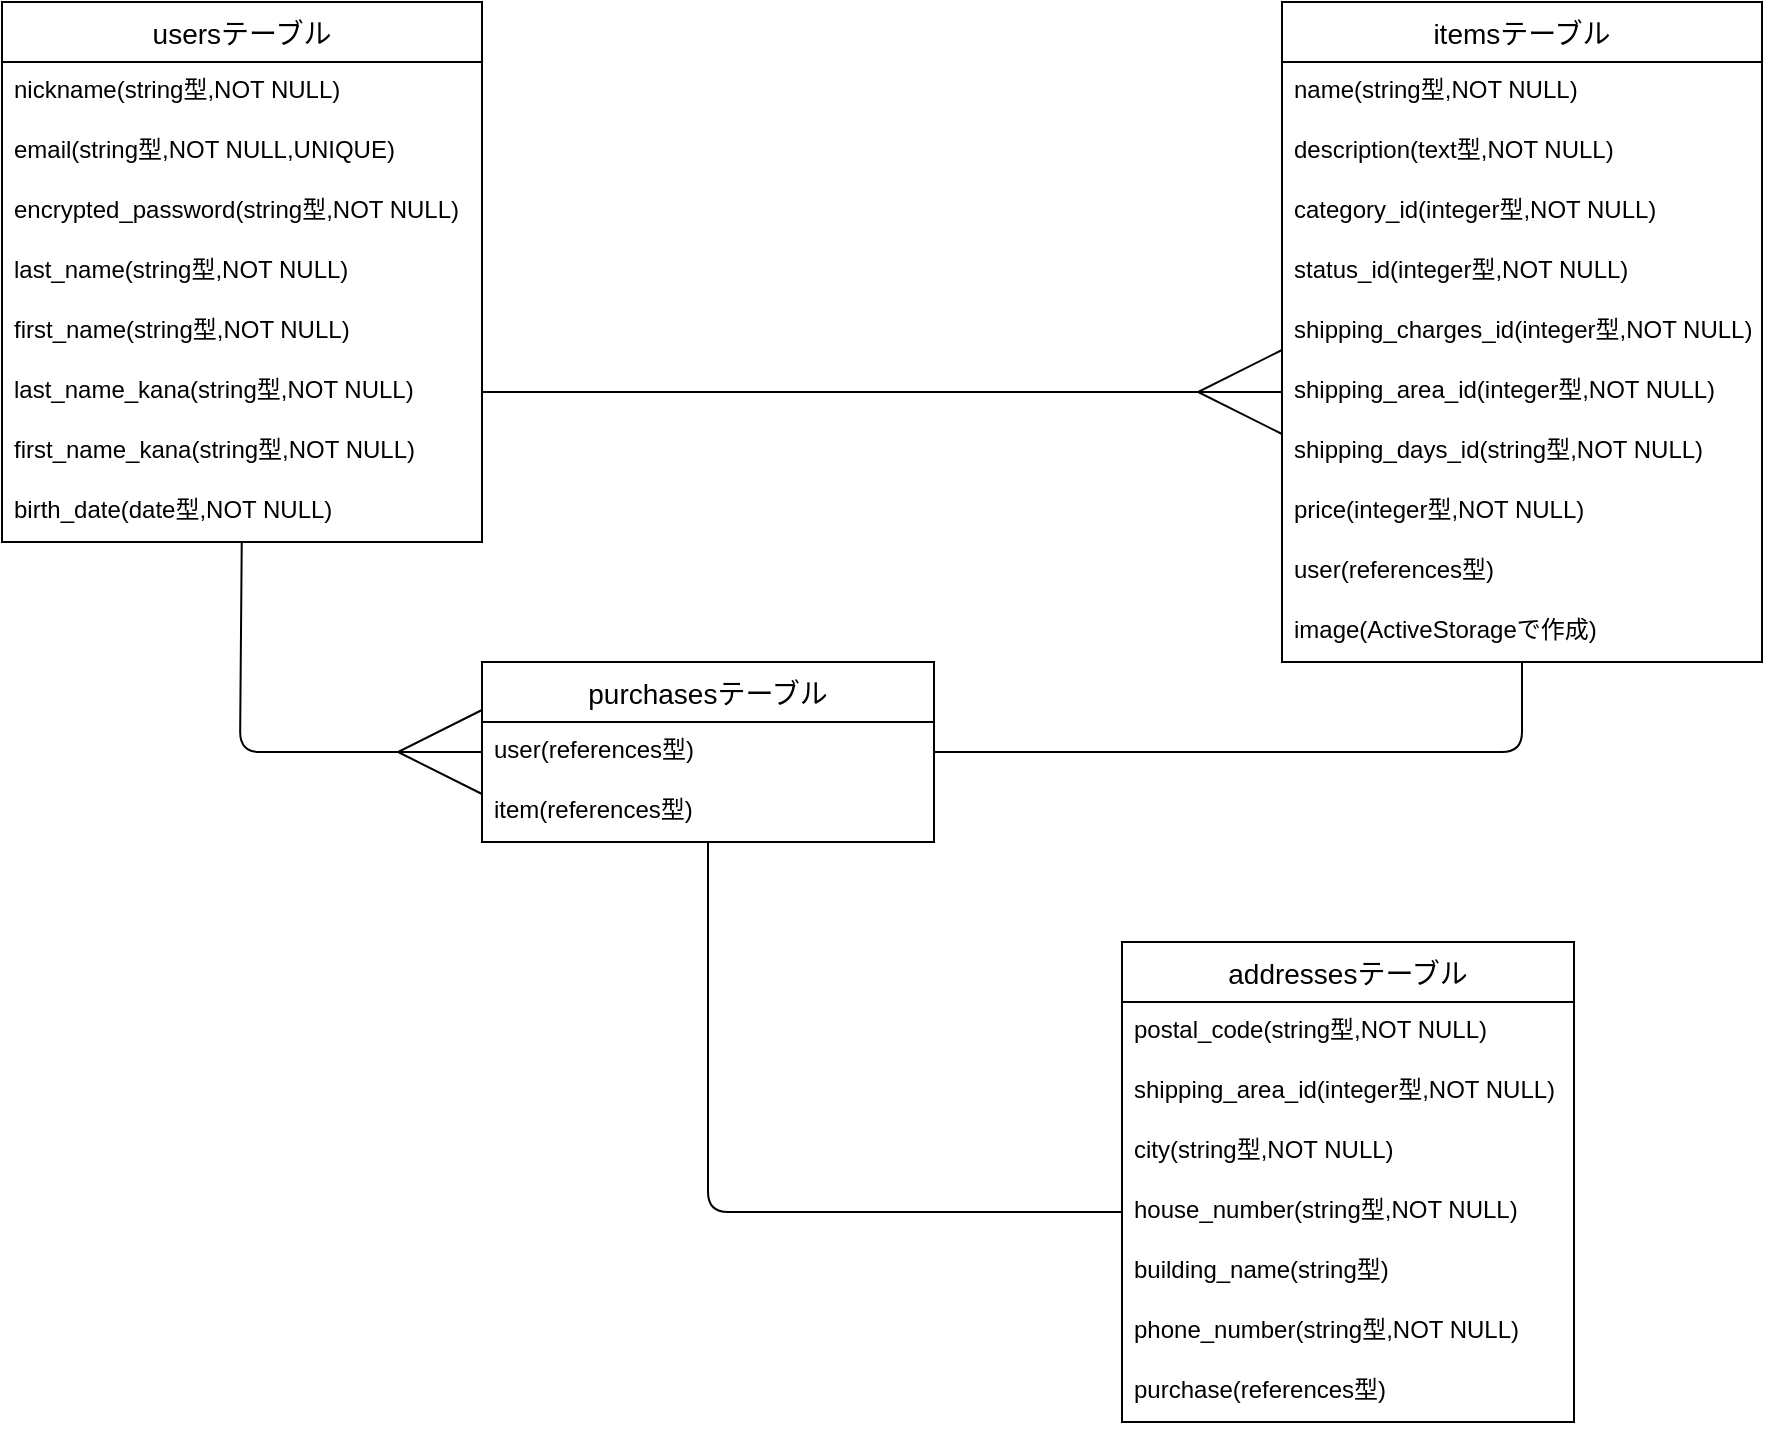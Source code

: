<mxfile>
    <diagram id="kFb58lksF8aHzTHOovRK" name="ページ1">
        <mxGraphModel dx="352" dy="583" grid="1" gridSize="10" guides="1" tooltips="1" connect="1" arrows="1" fold="1" page="1" pageScale="1" pageWidth="1169" pageHeight="827" background="none" math="0" shadow="0">
            <root>
                <mxCell id="0"/>
                <mxCell id="1" parent="0"/>
                <mxCell id="15" value="usersテーブル" style="swimlane;fontStyle=0;childLayout=stackLayout;horizontal=1;startSize=30;horizontalStack=0;resizeParent=1;resizeParentMax=0;resizeLast=0;collapsible=1;marginBottom=0;align=center;fontSize=14;" parent="1" vertex="1">
                    <mxGeometry x="80" y="70" width="240" height="270" as="geometry">
                        <mxRectangle x="20" y="100" width="70" height="26" as="alternateBounds"/>
                    </mxGeometry>
                </mxCell>
                <mxCell id="16" value="nickname(string型,NOT NULL)" style="text;strokeColor=none;fillColor=none;spacingLeft=4;spacingRight=4;overflow=hidden;rotatable=0;points=[[0,0.5],[1,0.5]];portConstraint=eastwest;fontSize=12;" parent="15" vertex="1">
                    <mxGeometry y="30" width="240" height="30" as="geometry"/>
                </mxCell>
                <mxCell id="17" value="email(string型,NOT NULL,UNIQUE)" style="text;strokeColor=none;fillColor=none;spacingLeft=4;spacingRight=4;overflow=hidden;rotatable=0;points=[[0,0.5],[1,0.5]];portConstraint=eastwest;fontSize=12;" parent="15" vertex="1">
                    <mxGeometry y="60" width="240" height="30" as="geometry"/>
                </mxCell>
                <object label="encrypted_password(string型,NOT NULL)" item4="" id="18">
                    <mxCell style="text;strokeColor=none;fillColor=none;spacingLeft=4;spacingRight=4;overflow=hidden;rotatable=0;points=[[0,0.5],[1,0.5]];portConstraint=eastwest;fontSize=12;direction=east;" parent="15" vertex="1">
                        <mxGeometry y="90" width="240" height="30" as="geometry"/>
                    </mxCell>
                </object>
                <mxCell id="19" value="last_name(string型,NOT NULL)" style="text;strokeColor=none;fillColor=none;spacingLeft=4;spacingRight=4;overflow=hidden;rotatable=0;points=[[0,0.5],[1,0.5]];portConstraint=eastwest;fontSize=12;" parent="15" vertex="1">
                    <mxGeometry y="120" width="240" height="30" as="geometry"/>
                </mxCell>
                <mxCell id="21" value="first_name(string型,NOT NULL)" style="text;strokeColor=none;fillColor=none;spacingLeft=4;spacingRight=4;overflow=hidden;rotatable=0;points=[[0,0.5],[1,0.5]];portConstraint=eastwest;fontSize=12;" parent="15" vertex="1">
                    <mxGeometry y="150" width="240" height="30" as="geometry"/>
                </mxCell>
                <mxCell id="22" value="last_name_kana(string型,NOT NULL)" style="text;strokeColor=none;fillColor=none;spacingLeft=4;spacingRight=4;overflow=hidden;rotatable=0;points=[[0,0.5],[1,0.5]];portConstraint=eastwest;fontSize=12;" parent="15" vertex="1">
                    <mxGeometry y="180" width="240" height="30" as="geometry"/>
                </mxCell>
                <mxCell id="23" value="first_name_kana(string型,NOT NULL)" style="text;strokeColor=none;fillColor=none;spacingLeft=4;spacingRight=4;overflow=hidden;rotatable=0;points=[[0,0.5],[1,0.5]];portConstraint=eastwest;fontSize=12;" parent="15" vertex="1">
                    <mxGeometry y="210" width="240" height="30" as="geometry"/>
                </mxCell>
                <mxCell id="24" value="birth_date(date型,NOT NULL)" style="text;strokeColor=none;fillColor=none;spacingLeft=4;spacingRight=4;overflow=hidden;rotatable=0;points=[[0,0.5],[1,0.5]];portConstraint=eastwest;fontSize=12;" parent="15" vertex="1">
                    <mxGeometry y="240" width="240" height="30" as="geometry"/>
                </mxCell>
                <mxCell id="28" value="itemsテーブル" style="swimlane;fontStyle=0;childLayout=stackLayout;horizontal=1;startSize=30;horizontalStack=0;resizeParent=1;resizeParentMax=0;resizeLast=0;collapsible=1;marginBottom=0;align=center;fontSize=14;" parent="1" vertex="1">
                    <mxGeometry x="720" y="70" width="240" height="330" as="geometry">
                        <mxRectangle x="20" y="100" width="70" height="26" as="alternateBounds"/>
                    </mxGeometry>
                </mxCell>
                <mxCell id="30" value="name(string型,NOT NULL)" style="text;strokeColor=none;fillColor=none;spacingLeft=4;spacingRight=4;overflow=hidden;rotatable=0;points=[[0,0.5],[1,0.5]];portConstraint=eastwest;fontSize=12;" parent="28" vertex="1">
                    <mxGeometry y="30" width="240" height="30" as="geometry"/>
                </mxCell>
                <object label="description(text型,NOT NULL)" item4="" id="31">
                    <mxCell style="text;strokeColor=none;fillColor=none;spacingLeft=4;spacingRight=4;overflow=hidden;rotatable=0;points=[[0,0.5],[1,0.5]];portConstraint=eastwest;fontSize=12;direction=east;" parent="28" vertex="1">
                        <mxGeometry y="60" width="240" height="30" as="geometry"/>
                    </mxCell>
                </object>
                <mxCell id="32" value="category_id(integer型,NOT NULL)" style="text;strokeColor=none;fillColor=none;spacingLeft=4;spacingRight=4;overflow=hidden;rotatable=0;points=[[0,0.5],[1,0.5]];portConstraint=eastwest;fontSize=12;" parent="28" vertex="1">
                    <mxGeometry y="90" width="240" height="30" as="geometry"/>
                </mxCell>
                <mxCell id="33" value="status_id(integer型,NOT NULL)" style="text;strokeColor=none;fillColor=none;spacingLeft=4;spacingRight=4;overflow=hidden;rotatable=0;points=[[0,0.5],[1,0.5]];portConstraint=eastwest;fontSize=12;" parent="28" vertex="1">
                    <mxGeometry y="120" width="240" height="30" as="geometry"/>
                </mxCell>
                <mxCell id="34" value="shipping_charges_id(integer型,NOT NULL)" style="text;strokeColor=none;fillColor=none;spacingLeft=4;spacingRight=4;overflow=hidden;rotatable=0;points=[[0,0.5],[1,0.5]];portConstraint=eastwest;fontSize=12;" parent="28" vertex="1">
                    <mxGeometry y="150" width="240" height="30" as="geometry"/>
                </mxCell>
                <mxCell id="35" value="shipping_area_id(integer型,NOT NULL)" style="text;strokeColor=none;fillColor=none;spacingLeft=4;spacingRight=4;overflow=hidden;rotatable=0;points=[[0,0.5],[1,0.5]];portConstraint=eastwest;fontSize=12;" parent="28" vertex="1">
                    <mxGeometry y="180" width="240" height="30" as="geometry"/>
                </mxCell>
                <mxCell id="36" value="shipping_days_id(string型,NOT NULL)" style="text;strokeColor=none;fillColor=none;spacingLeft=4;spacingRight=4;overflow=hidden;rotatable=0;points=[[0,0.5],[1,0.5]];portConstraint=eastwest;fontSize=12;" parent="28" vertex="1">
                    <mxGeometry y="210" width="240" height="30" as="geometry"/>
                </mxCell>
                <mxCell id="40" value="price(integer型,NOT NULL)" style="text;strokeColor=none;fillColor=none;spacingLeft=4;spacingRight=4;overflow=hidden;rotatable=0;points=[[0,0.5],[1,0.5]];portConstraint=eastwest;fontSize=12;labelBackgroundColor=none;" parent="28" vertex="1">
                    <mxGeometry y="240" width="240" height="30" as="geometry"/>
                </mxCell>
                <mxCell id="39" value="user(references型)" style="text;strokeColor=none;fillColor=none;spacingLeft=4;spacingRight=4;overflow=hidden;rotatable=0;points=[[0,0.5],[1,0.5]];portConstraint=eastwest;fontSize=12;labelBackgroundColor=none;" parent="28" vertex="1">
                    <mxGeometry y="270" width="240" height="30" as="geometry"/>
                </mxCell>
                <mxCell id="29" value="image(ActiveStorageで作成)" style="text;strokeColor=none;fillColor=none;spacingLeft=4;spacingRight=4;overflow=hidden;rotatable=0;points=[[0,0.5],[1,0.5]];portConstraint=eastwest;fontSize=12;" parent="28" vertex="1">
                    <mxGeometry y="300" width="240" height="30" as="geometry"/>
                </mxCell>
                <mxCell id="41" value="" style="fontSize=12;html=1;endArrow=ERmany;exitX=1;exitY=0.5;exitDx=0;exitDy=0;entryX=0;entryY=0.5;entryDx=0;entryDy=0;strokeWidth=1;jumpSize=5;endSize=40;" parent="1" source="22" target="35" edge="1">
                    <mxGeometry width="100" height="100" relative="1" as="geometry">
                        <mxPoint x="390" y="630" as="sourcePoint"/>
                        <mxPoint x="314" y="607" as="targetPoint"/>
                    </mxGeometry>
                </mxCell>
                <mxCell id="42" value="purchasesテーブル" style="swimlane;fontStyle=0;childLayout=stackLayout;horizontal=1;startSize=30;horizontalStack=0;resizeParent=1;resizeParentMax=0;resizeLast=0;collapsible=1;marginBottom=0;align=center;fontSize=14;" parent="1" vertex="1">
                    <mxGeometry x="320" y="400" width="226" height="90" as="geometry">
                        <mxRectangle x="20" y="100" width="70" height="26" as="alternateBounds"/>
                    </mxGeometry>
                </mxCell>
                <mxCell id="52" value="user(references型)" style="text;strokeColor=none;fillColor=none;spacingLeft=4;spacingRight=4;overflow=hidden;rotatable=0;points=[[0,0.5],[1,0.5]];portConstraint=eastwest;fontSize=12;" parent="42" vertex="1">
                    <mxGeometry y="30" width="226" height="30" as="geometry"/>
                </mxCell>
                <mxCell id="72" value="item(references型)" style="text;strokeColor=none;fillColor=none;spacingLeft=4;spacingRight=4;overflow=hidden;rotatable=0;points=[[0,0.5],[1,0.5]];portConstraint=eastwest;fontSize=12;" parent="42" vertex="1">
                    <mxGeometry y="60" width="226" height="30" as="geometry"/>
                </mxCell>
                <mxCell id="73" value="addressesテーブル" style="swimlane;fontStyle=0;childLayout=stackLayout;horizontal=1;startSize=30;horizontalStack=0;resizeParent=1;resizeParentMax=0;resizeLast=0;collapsible=1;marginBottom=0;align=center;fontSize=14;" parent="1" vertex="1">
                    <mxGeometry x="640" y="540" width="226" height="240" as="geometry">
                        <mxRectangle x="20" y="100" width="70" height="26" as="alternateBounds"/>
                    </mxGeometry>
                </mxCell>
                <mxCell id="78" value="postal_code(string型,NOT NULL)" style="text;strokeColor=none;fillColor=none;spacingLeft=4;spacingRight=4;overflow=hidden;rotatable=0;points=[[0,0.5],[1,0.5]];portConstraint=eastwest;fontSize=12;" parent="73" vertex="1">
                    <mxGeometry y="30" width="226" height="30" as="geometry"/>
                </mxCell>
                <mxCell id="79" value="shipping_area_id(integer型,NOT NULL)" style="text;strokeColor=none;fillColor=none;spacingLeft=4;spacingRight=4;overflow=hidden;rotatable=0;points=[[0,0.5],[1,0.5]];portConstraint=eastwest;fontSize=12;" parent="73" vertex="1">
                    <mxGeometry y="60" width="226" height="30" as="geometry"/>
                </mxCell>
                <mxCell id="80" value="city(string型,NOT NULL)" style="text;strokeColor=none;fillColor=none;spacingLeft=4;spacingRight=4;overflow=hidden;rotatable=0;points=[[0,0.5],[1,0.5]];portConstraint=eastwest;fontSize=12;" parent="73" vertex="1">
                    <mxGeometry y="90" width="226" height="30" as="geometry"/>
                </mxCell>
                <mxCell id="81" value="house_number(string型,NOT NULL)" style="text;strokeColor=none;fillColor=none;spacingLeft=4;spacingRight=4;overflow=hidden;rotatable=0;points=[[0,0.5],[1,0.5]];portConstraint=eastwest;fontSize=12;" parent="73" vertex="1">
                    <mxGeometry y="120" width="226" height="30" as="geometry"/>
                </mxCell>
                <mxCell id="82" value="building_name(string型)" style="text;strokeColor=none;fillColor=none;spacingLeft=4;spacingRight=4;overflow=hidden;rotatable=0;points=[[0,0.5],[1,0.5]];portConstraint=eastwest;fontSize=12;" parent="73" vertex="1">
                    <mxGeometry y="150" width="226" height="30" as="geometry"/>
                </mxCell>
                <mxCell id="83" value="phone_number(string型,NOT NULL)" style="text;strokeColor=none;fillColor=none;spacingLeft=4;spacingRight=4;overflow=hidden;rotatable=0;points=[[0,0.5],[1,0.5]];portConstraint=eastwest;fontSize=12;labelBackgroundColor=none;" parent="73" vertex="1">
                    <mxGeometry y="180" width="226" height="30" as="geometry"/>
                </mxCell>
                <mxCell id="85" value="purchase(references型)" style="text;strokeColor=none;fillColor=none;spacingLeft=4;spacingRight=4;overflow=hidden;rotatable=0;points=[[0,0.5],[1,0.5]];portConstraint=eastwest;fontSize=12;" parent="73" vertex="1">
                    <mxGeometry y="210" width="226" height="30" as="geometry"/>
                </mxCell>
                <mxCell id="87" value="" style="endArrow=none;html=1;rounded=1;exitX=1;exitY=0.5;exitDx=0;exitDy=0;" parent="1" target="29" edge="1">
                    <mxGeometry relative="1" as="geometry">
                        <mxPoint x="546" y="445" as="sourcePoint"/>
                        <mxPoint x="779" y="515" as="targetPoint"/>
                        <Array as="points">
                            <mxPoint x="840" y="445"/>
                        </Array>
                    </mxGeometry>
                </mxCell>
                <mxCell id="88" value="" style="endArrow=none;html=1;entryX=0;entryY=0.5;entryDx=0;entryDy=0;rounded=1;" parent="1" source="72" target="81" edge="1">
                    <mxGeometry relative="1" as="geometry">
                        <mxPoint x="400" y="745" as="sourcePoint"/>
                        <mxPoint x="665" y="640" as="targetPoint"/>
                        <Array as="points">
                            <mxPoint x="433" y="675"/>
                        </Array>
                    </mxGeometry>
                </mxCell>
                <mxCell id="91" value="" style="fontSize=12;html=1;endArrow=ERmany;entryX=0;entryY=0.5;entryDx=0;entryDy=0;strokeWidth=1;jumpSize=5;endSize=40;" parent="1" source="24" edge="1">
                    <mxGeometry width="100" height="100" relative="1" as="geometry">
                        <mxPoint x="189.9" y="370" as="sourcePoint"/>
                        <mxPoint x="320" y="445" as="targetPoint"/>
                        <Array as="points">
                            <mxPoint x="199" y="445"/>
                        </Array>
                    </mxGeometry>
                </mxCell>
            </root>
        </mxGraphModel>
    </diagram>
</mxfile>